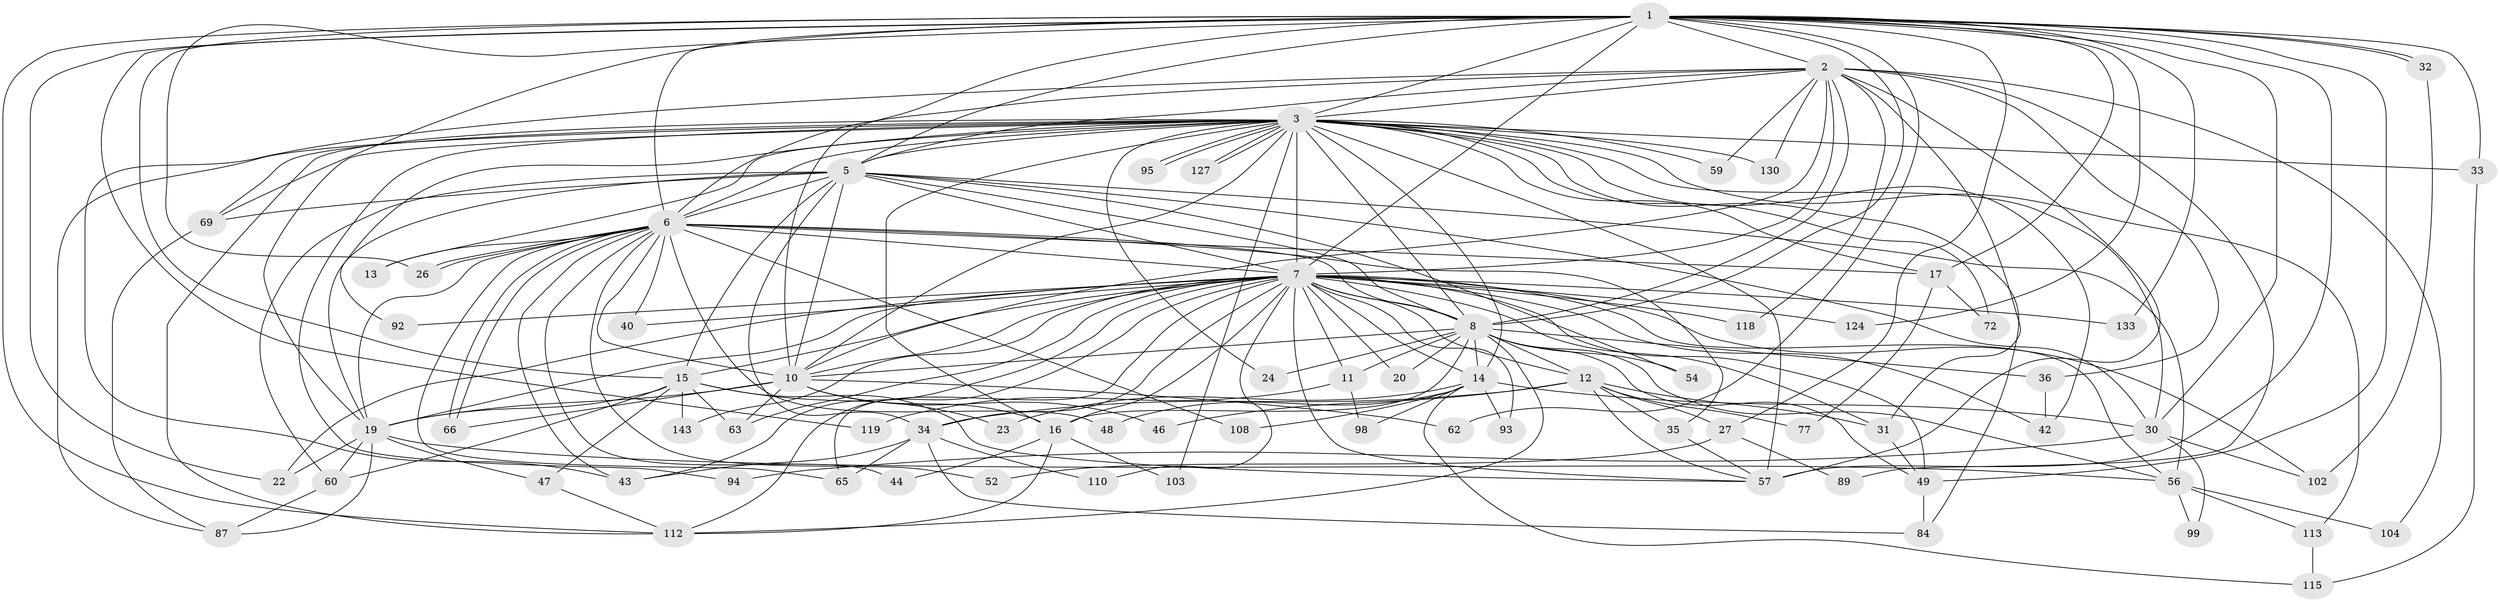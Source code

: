 // original degree distribution, {31: 0.006756756756756757, 20: 0.006756756756756757, 28: 0.013513513513513514, 21: 0.006756756756756757, 22: 0.02027027027027027, 26: 0.006756756756756757, 16: 0.006756756756756757, 4: 0.060810810810810814, 10: 0.013513513513513514, 2: 0.5202702702702703, 11: 0.006756756756756757, 7: 0.02027027027027027, 5: 0.06756756756756757, 3: 0.22972972972972974, 6: 0.013513513513513514}
// Generated by graph-tools (version 1.1) at 2025/17/03/04/25 18:17:52]
// undirected, 74 vertices, 201 edges
graph export_dot {
graph [start="1"]
  node [color=gray90,style=filled];
  1 [super="+76+105"];
  2;
  3 [super="+45+4"];
  5 [super="+18+51+73"];
  6;
  7 [super="+9+91+90"];
  8 [super="+58"];
  10;
  11;
  12;
  13;
  14 [super="+38+25+68"];
  15;
  16 [super="+61"];
  17 [super="+21+53"];
  19 [super="+28"];
  20;
  22;
  23;
  24;
  26 [super="+100"];
  27;
  30 [super="+50+67"];
  31 [super="+121"];
  32 [super="+147"];
  33 [super="+137"];
  34 [super="+141+88+85"];
  35;
  36;
  40;
  42;
  43 [super="+80"];
  44;
  46;
  47 [super="+78"];
  48;
  49 [super="+70"];
  52;
  54;
  56 [super="+64+81"];
  57 [super="+128+120+75+74"];
  59;
  60;
  62;
  63 [super="+107"];
  65;
  66 [super="+146"];
  69 [super="+86"];
  72;
  77;
  84;
  87 [super="+132"];
  89;
  92;
  93;
  94;
  95;
  98;
  99;
  102;
  103;
  104;
  108;
  110;
  112 [super="+129"];
  113;
  115;
  118;
  119;
  124;
  127;
  130;
  133;
  143;
  1 -- 2;
  1 -- 3 [weight=2];
  1 -- 5 [weight=2];
  1 -- 6;
  1 -- 7 [weight=4];
  1 -- 8;
  1 -- 10;
  1 -- 15;
  1 -- 17;
  1 -- 22;
  1 -- 27;
  1 -- 32;
  1 -- 32;
  1 -- 33;
  1 -- 62;
  1 -- 69;
  1 -- 119;
  1 -- 124;
  1 -- 133;
  1 -- 112;
  1 -- 57 [weight=2];
  1 -- 49 [weight=2];
  1 -- 30;
  1 -- 26;
  2 -- 3 [weight=3];
  2 -- 5;
  2 -- 6;
  2 -- 7 [weight=2];
  2 -- 8 [weight=2];
  2 -- 10;
  2 -- 31;
  2 -- 36;
  2 -- 43;
  2 -- 59;
  2 -- 89;
  2 -- 104;
  2 -- 118;
  2 -- 130;
  2 -- 57;
  3 -- 5 [weight=2];
  3 -- 6 [weight=2];
  3 -- 7 [weight=5];
  3 -- 8 [weight=2];
  3 -- 10 [weight=2];
  3 -- 13;
  3 -- 24;
  3 -- 33;
  3 -- 57 [weight=2];
  3 -- 72;
  3 -- 84;
  3 -- 92;
  3 -- 95;
  3 -- 95;
  3 -- 103;
  3 -- 127;
  3 -- 127;
  3 -- 130;
  3 -- 19;
  3 -- 59;
  3 -- 69 [weight=2];
  3 -- 14 [weight=2];
  3 -- 16 [weight=2];
  3 -- 87;
  3 -- 94;
  3 -- 42;
  3 -- 112;
  3 -- 113;
  3 -- 30;
  3 -- 17 [weight=2];
  5 -- 6 [weight=3];
  5 -- 7 [weight=3];
  5 -- 8;
  5 -- 10;
  5 -- 19;
  5 -- 30 [weight=2];
  5 -- 54;
  5 -- 60;
  5 -- 69;
  5 -- 34 [weight=2];
  5 -- 56 [weight=2];
  5 -- 15;
  6 -- 7 [weight=2];
  6 -- 8;
  6 -- 10;
  6 -- 13;
  6 -- 17;
  6 -- 26;
  6 -- 26;
  6 -- 35;
  6 -- 40;
  6 -- 44;
  6 -- 48;
  6 -- 52;
  6 -- 65;
  6 -- 66;
  6 -- 66;
  6 -- 108;
  6 -- 19;
  6 -- 43;
  7 -- 8 [weight=3];
  7 -- 10 [weight=2];
  7 -- 12 [weight=2];
  7 -- 20;
  7 -- 40;
  7 -- 49;
  7 -- 65;
  7 -- 93;
  7 -- 102;
  7 -- 110;
  7 -- 118;
  7 -- 124;
  7 -- 34;
  7 -- 16 [weight=2];
  7 -- 14 [weight=3];
  7 -- 133;
  7 -- 11;
  7 -- 15;
  7 -- 143;
  7 -- 19 [weight=2];
  7 -- 22;
  7 -- 92;
  7 -- 31;
  7 -- 42;
  7 -- 56;
  7 -- 57;
  7 -- 63;
  7 -- 43;
  7 -- 112;
  8 -- 10;
  8 -- 11;
  8 -- 12;
  8 -- 14 [weight=2];
  8 -- 16;
  8 -- 20;
  8 -- 24;
  8 -- 36;
  8 -- 49;
  8 -- 54;
  8 -- 112;
  8 -- 56;
  10 -- 46;
  10 -- 62;
  10 -- 63;
  10 -- 66;
  10 -- 16;
  10 -- 19 [weight=2];
  11 -- 98;
  11 -- 119;
  12 -- 27;
  12 -- 34;
  12 -- 35;
  12 -- 46;
  12 -- 57;
  12 -- 77;
  12 -- 31;
  14 -- 23;
  14 -- 30 [weight=2];
  14 -- 115;
  14 -- 98;
  14 -- 108;
  14 -- 48;
  14 -- 93;
  15 -- 23;
  15 -- 47 [weight=2];
  15 -- 60;
  15 -- 143;
  15 -- 63;
  15 -- 57;
  15 -- 19;
  16 -- 44;
  16 -- 103;
  16 -- 112;
  17 -- 72;
  17 -- 77;
  19 -- 47;
  19 -- 22;
  19 -- 87;
  19 -- 56;
  19 -- 60;
  27 -- 52;
  27 -- 89;
  30 -- 94;
  30 -- 99;
  30 -- 102;
  31 -- 49;
  32 -- 102;
  33 -- 115;
  34 -- 43;
  34 -- 110;
  34 -- 65;
  34 -- 84;
  35 -- 57;
  36 -- 42;
  47 -- 112;
  49 -- 84;
  56 -- 113;
  56 -- 99;
  56 -- 104;
  60 -- 87;
  69 -- 87;
  113 -- 115;
}
